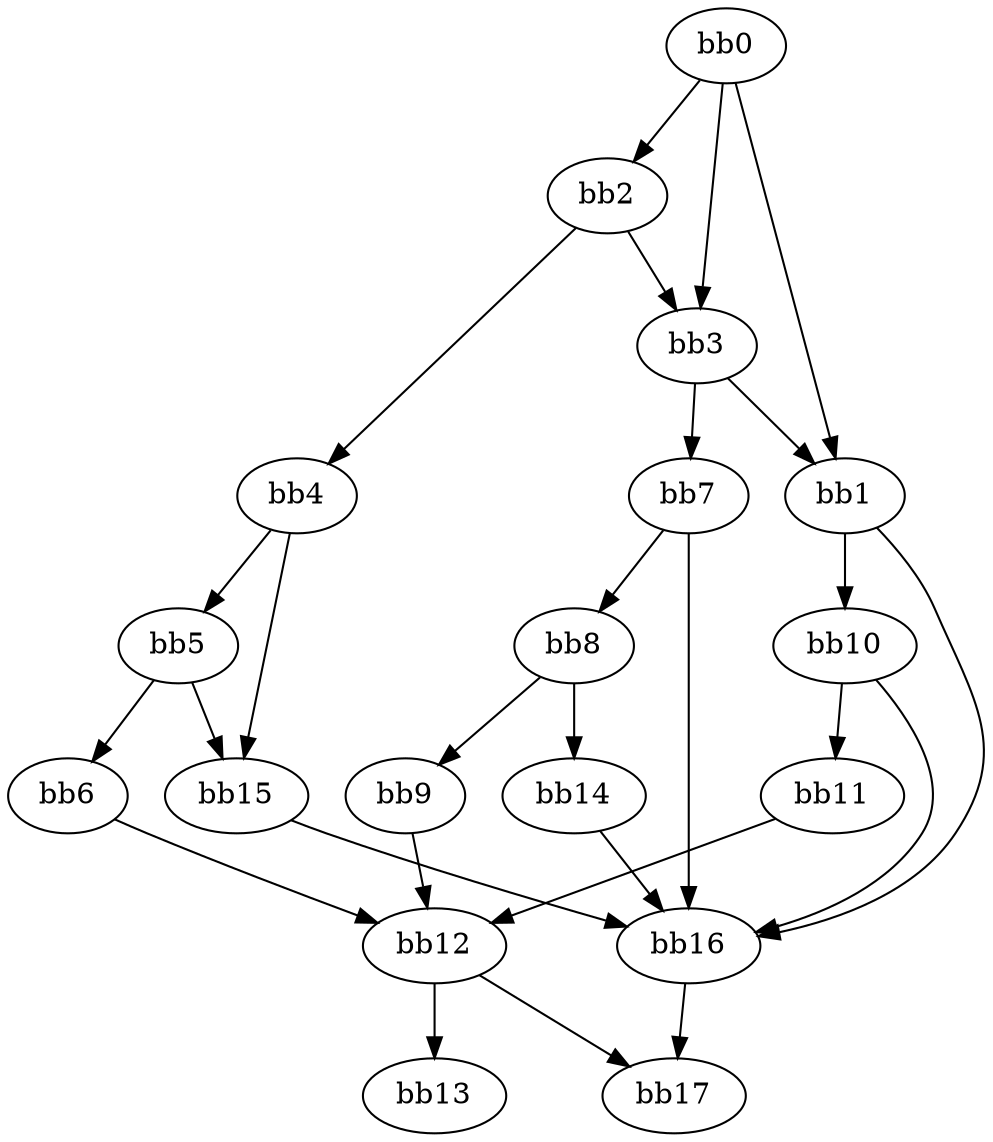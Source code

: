 digraph {
    0 [ label = "bb0\l" ]
    1 [ label = "bb1\l" ]
    2 [ label = "bb2\l" ]
    3 [ label = "bb3\l" ]
    4 [ label = "bb4\l" ]
    5 [ label = "bb5\l" ]
    6 [ label = "bb6\l" ]
    7 [ label = "bb7\l" ]
    8 [ label = "bb8\l" ]
    9 [ label = "bb9\l" ]
    10 [ label = "bb10\l" ]
    11 [ label = "bb11\l" ]
    12 [ label = "bb12\l" ]
    13 [ label = "bb13\l" ]
    14 [ label = "bb14\l" ]
    15 [ label = "bb15\l" ]
    16 [ label = "bb16\l" ]
    17 [ label = "bb17\l" ]
    0 -> 1 [ ]
    0 -> 2 [ ]
    0 -> 3 [ ]
    1 -> 10 [ ]
    1 -> 16 [ ]
    2 -> 3 [ ]
    2 -> 4 [ ]
    3 -> 1 [ ]
    3 -> 7 [ ]
    4 -> 5 [ ]
    4 -> 15 [ ]
    5 -> 6 [ ]
    5 -> 15 [ ]
    6 -> 12 [ ]
    7 -> 8 [ ]
    7 -> 16 [ ]
    8 -> 9 [ ]
    8 -> 14 [ ]
    9 -> 12 [ ]
    10 -> 11 [ ]
    10 -> 16 [ ]
    11 -> 12 [ ]
    12 -> 13 [ ]
    12 -> 17 [ ]
    14 -> 16 [ ]
    15 -> 16 [ ]
    16 -> 17 [ ]
}

